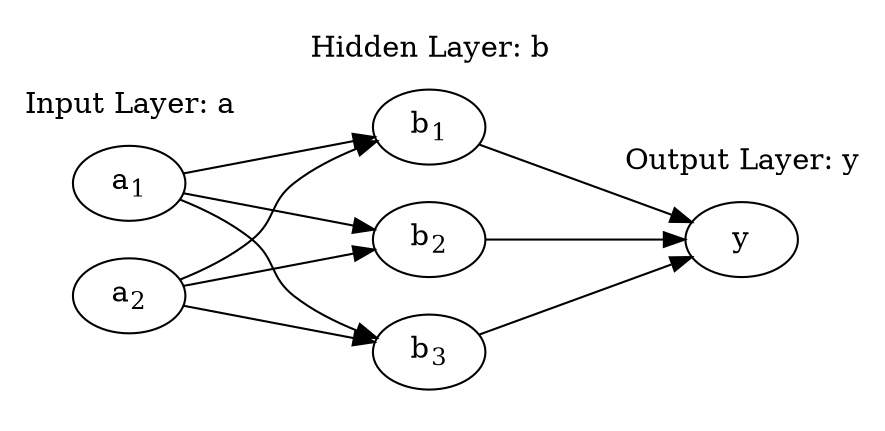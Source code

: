 digraph G {
  // Set rankdir to control the layout direction
  rankdir=LR;

  subgraph cluster_input {
    label="Input Layer: a"
    penwidth=0
    a1 [label=<a<SUB>1</SUB>>]
    a2 [label=<a<SUB>2</SUB>>]
  }

  subgraph cluster_hidden {
    label="Hidden Layer: b"
    penwidth=0
    b1 [label=<b<SUB>1</SUB>>]
    b2 [label=<b<SUB>2</SUB>>]
    b3 [label=<b<SUB>3</SUB>>]

    // sort bs
    {
      rank = same;
      b1 -> b3 -> b2 [ style=invis ]
    }
  }

  subgraph cluster_output {
    label="Output Layer: y"
    penwidth=0
    y
  }
  
  // Input layer to hidden layer connections
  a1 -> b1// [label="w1,1", fontsize="9pt"];
  a1 -> b2// [label="w1,2", fontsize="9pt"];
  a1 -> b3// [label="w1,4", fontsize="9pt"];

  a2 -> b1// [label="w1,3", fontsize="9pt"];
  a2 -> b2// [label="w1,5", fontsize="9pt"];
  a2 -> b3// [label="w1,6", fontsize="9pt"];
  
  // Hidden layer to output layer connections
  b1 -> y// [label="w2,1", fontsize="9pt"];
  b2 -> y// [label="w2,2", fontsize="9pt"];
  b3 -> y// [label="w2,3", fontsize="9pt"];
}
